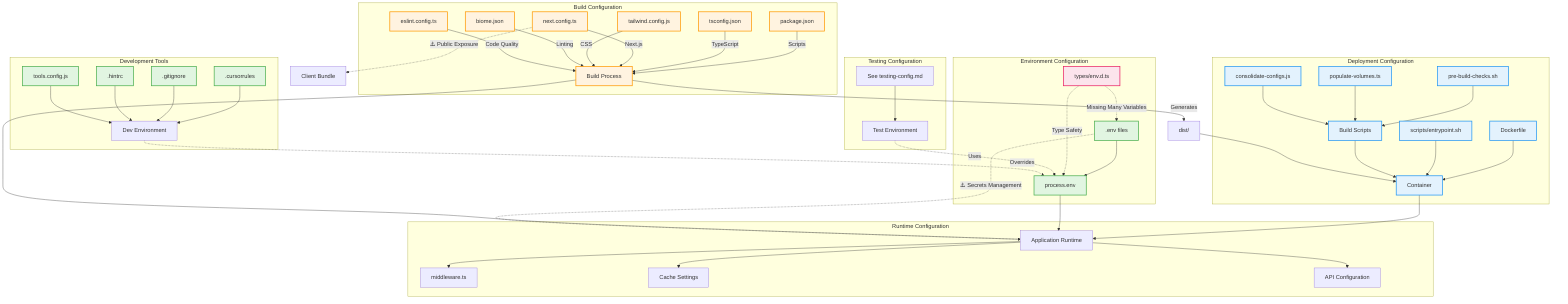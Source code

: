 graph TB
    subgraph "Environment Configuration"
        ENV[".env files"]
        ENV_TYPES["types/env.d.ts"]
        PROCESS_ENV["process.env"]
        
        ENV --> PROCESS_ENV
        ENV_TYPES -.->|"Type Safety"| PROCESS_ENV
    end
    
    subgraph "Build Configuration"
        PACKAGE["package.json"]
        TSCONFIG["tsconfig.json"]
        NEXT_CONFIG["next.config.ts"]
        TAILWIND["tailwind.config.js"]
        BIOME["biome.json"]
        ESLINT["eslint.config.ts"]
        
        PACKAGE -->|"Scripts"| BUILD_PROCESS["Build Process"]
        TSCONFIG -->|"TypeScript"| BUILD_PROCESS
        NEXT_CONFIG -->|"Next.js"| BUILD_PROCESS
        TAILWIND -->|"CSS"| BUILD_PROCESS
        BIOME -->|"Linting"| BUILD_PROCESS
        ESLINT -->|"Code Quality"| BUILD_PROCESS
    end
    
    subgraph "Deployment Configuration"
        DOCKERFILE["Dockerfile"]
        ENTRYPOINT["scripts/entrypoint.sh"]
        BUILD_SCRIPTS["Build Scripts"]
        
        DOCKERFILE --> CONTAINER["Container"]
        ENTRYPOINT --> CONTAINER
        BUILD_SCRIPTS --> CONTAINER
        
        PRE_BUILD["pre-build-checks.sh"]
        POPULATE["populate-volumes.ts"]
        CONSOLIDATE["consolidate-configs.js"]
        
        PRE_BUILD --> BUILD_SCRIPTS
        POPULATE --> BUILD_SCRIPTS
        CONSOLIDATE --> BUILD_SCRIPTS
    end
    
    subgraph "Runtime Configuration"
        CONTAINER --> RUNTIME["Application Runtime"]
        PROCESS_ENV --> RUNTIME
        BUILD_PROCESS --> RUNTIME
        
        MIDDLEWARE_CONFIG["middleware.ts"]
        CACHE_CONFIG["Cache Settings"]
        API_CONFIG["API Configuration"]
        
        RUNTIME --> MIDDLEWARE_CONFIG
        RUNTIME --> CACHE_CONFIG
        RUNTIME --> API_CONFIG
    end
    
    subgraph "Development Tools"
        CURSOR[".cursorrules"]
        GITIGNORE[".gitignore"]
        HINTRC[".hintrc"]
        TOOLS["tools.config.js"]
        
        CURSOR --> DEV_ENV["Dev Environment"]
        GITIGNORE --> DEV_ENV
        HINTRC --> DEV_ENV
        TOOLS --> DEV_ENV
    end
    
    subgraph "Testing Configuration"
        TESTING_CONFIG["See testing-config.md"]
        
        TESTING_CONFIG --> TEST_ENV["Test Environment"]
    end
    
    %% Key Configuration Flow
    ENV_TYPES -.->|"Missing Many Variables"| ENV
    BUILD_PROCESS -->|"Generates"| DIST["dist/"]
    DIST --> CONTAINER
    
    %% Security Concerns
    ENV -.->|"⚠️ Secrets Management"| RUNTIME
    NEXT_CONFIG -.->|"⚠️ Public Exposure"| CLIENT["Client Bundle"]
    
    %% Integration Points
    TEST_ENV -.->|"Uses"| PROCESS_ENV
    DEV_ENV -.->|"Overrides"| PROCESS_ENV
    
    classDef config fill:#e1f5e1,stroke:#4caf50,stroke-width:2px
    classDef build fill:#fff3e0,stroke:#ff9800,stroke-width:2px
    classDef deploy fill:#e3f2fd,stroke:#2196f3,stroke-width:2px
    classDef security fill:#ffebee,stroke:#f44336,stroke-width:2px
    classDef missing fill:#fce4ec,stroke:#e91e63,stroke-width:2px
    
    class ENV,ENV_TYPES,PROCESS_ENV,CURSOR,GITIGNORE,HINTRC,TOOLS config
    class PACKAGE,TSCONFIG,NEXT_CONFIG,TAILWIND,BIOME,ESLINT,BUILD_PROCESS build
    class DOCKERFILE,ENTRYPOINT,BUILD_SCRIPTS,CONTAINER,PRE_BUILD,POPULATE,CONSOLIDATE deploy
    class ENV_TYPES missing